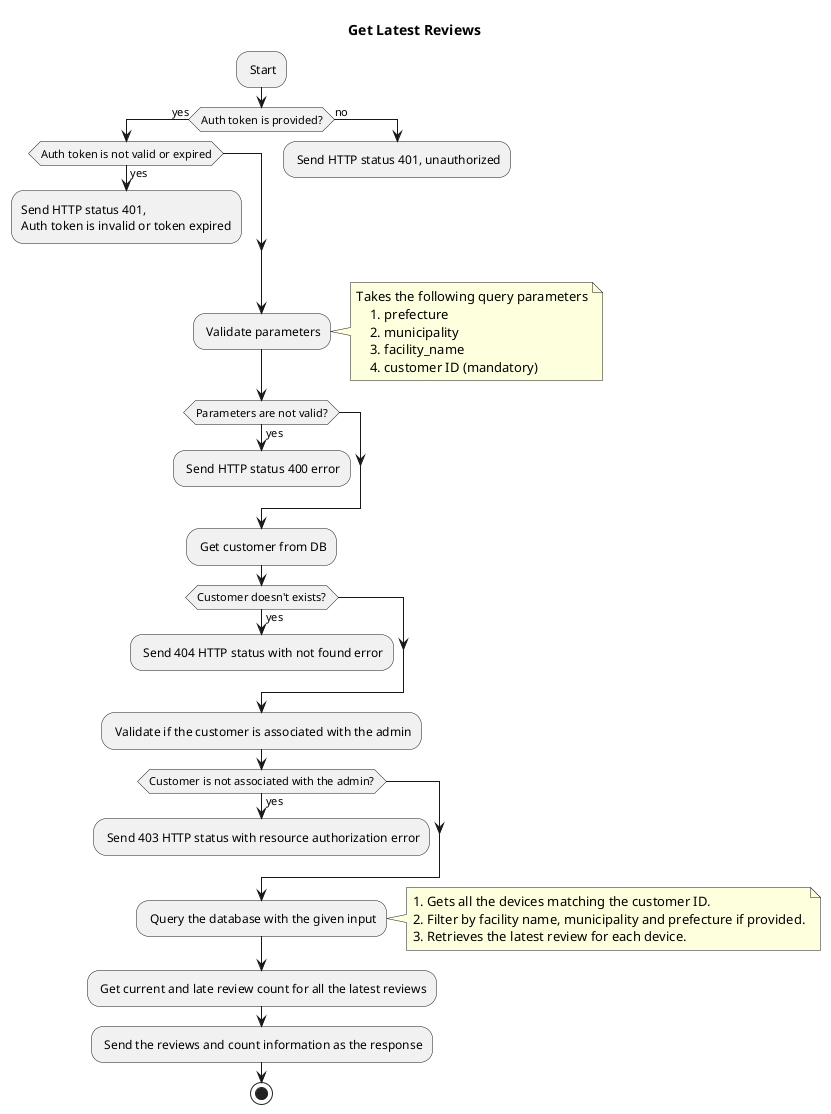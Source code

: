 @startuml latest-review
title Get Latest Reviews

: Start;
if (Auth token is provided?) then (yes)
    if (Auth token is not valid or expired) then (yes)
        :Send HTTP status 401,
        Auth token is invalid or token expired;
        kill
    endif
else (no)
    : Send HTTP status 401, unauthorized;
    kill
endif
: Validate parameters;
note right
    Takes the following query parameters
        1. prefecture
        2. municipality
        3. facility_name
        4. customer ID (mandatory)
end note
if (Parameters are not valid?) then (yes)
    : Send HTTP status 400 error;
    kill
endif
: Get customer from DB;
if (Customer doesn't exists?) then (yes)
    : Send 404 HTTP status with not found error;
    kill
endif
: Validate if the customer is associated with the admin;
if (Customer is not associated with the admin?) then (yes)
    : Send 403 HTTP status with resource authorization error;
    kill
endif
: Query the database with the given input;
note right
    1. Gets all the devices matching the customer ID.
    2. Filter by facility name, municipality and prefecture if provided.
    3. Retrieves the latest review for each device.
end note
: Get current and late review count for all the latest reviews;
: Send the reviews and count information as the response;
stop
@enduml
